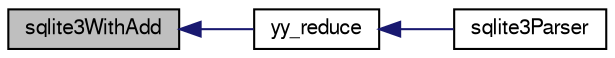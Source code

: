 digraph "sqlite3WithAdd"
{
  edge [fontname="FreeSans",fontsize="10",labelfontname="FreeSans",labelfontsize="10"];
  node [fontname="FreeSans",fontsize="10",shape=record];
  rankdir="LR";
  Node819998 [label="sqlite3WithAdd",height=0.2,width=0.4,color="black", fillcolor="grey75", style="filled", fontcolor="black"];
  Node819998 -> Node819999 [dir="back",color="midnightblue",fontsize="10",style="solid",fontname="FreeSans"];
  Node819999 [label="yy_reduce",height=0.2,width=0.4,color="black", fillcolor="white", style="filled",URL="$sqlite3_8c.html#a7c419a9b25711c666a9a2449ef377f14"];
  Node819999 -> Node820000 [dir="back",color="midnightblue",fontsize="10",style="solid",fontname="FreeSans"];
  Node820000 [label="sqlite3Parser",height=0.2,width=0.4,color="black", fillcolor="white", style="filled",URL="$sqlite3_8c.html#a0327d71a5fabe0b6a343d78a2602e72a"];
}
